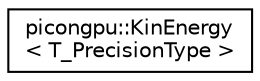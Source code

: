 digraph "Graphical Class Hierarchy"
{
 // LATEX_PDF_SIZE
  edge [fontname="Helvetica",fontsize="10",labelfontname="Helvetica",labelfontsize="10"];
  node [fontname="Helvetica",fontsize="10",shape=record];
  rankdir="LR";
  Node0 [label="picongpu::KinEnergy\l\< T_PrecisionType \>",height=0.2,width=0.4,color="black", fillcolor="white", style="filled",URL="$structpicongpu_1_1_kin_energy.html",tooltip="Computes the kinetic energy of a particle given its momentum and mass."];
}
